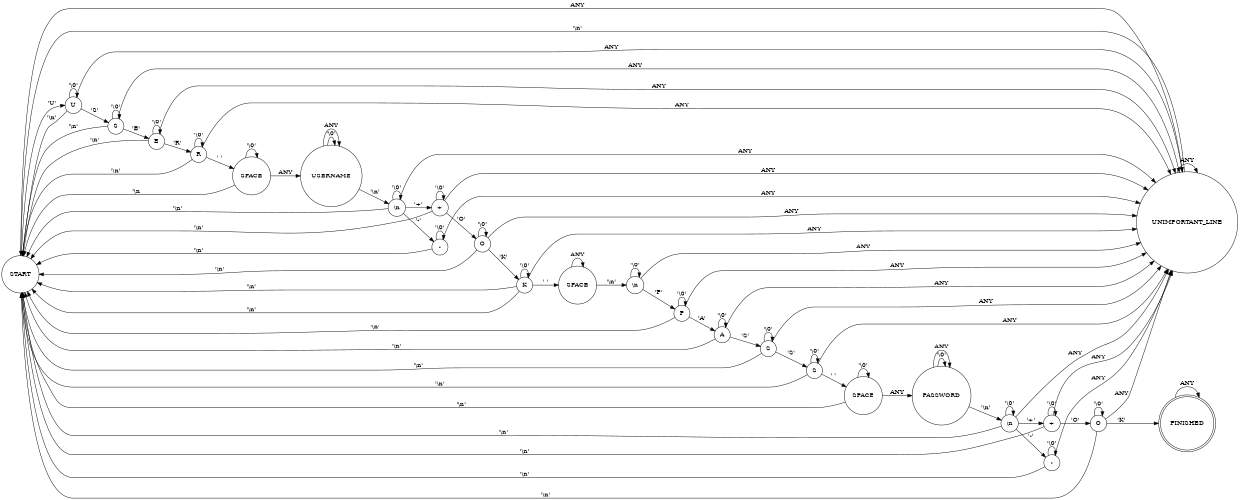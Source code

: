 digraph g {
    rankdir=LR;
    size= "8.27,11.69";

    node       [shape = circle];

    START                       [label = "START"];
    UNIMPORTANT_LINE            [label = "UNIMPORTANT_LINE"];
    USER_U                      [label = "U"];
    USER_S                      [label = "S"];
    USER_E                      [label = "E"];
    USER_R                      [label = "R"];
    USER_SPACE                  [label = "SPACE"];
    USERNAME                    [label = "USERNAME"];
    USERNAME_END                [label = "\\n"];
    USER_RESPONSE_OK_PLUS       [label = "+"];
    USER_RESPONSE_ERR           [label = "-"];
    USER_RESPONSE_OK_O          [label = "O"];
    USER_RESPONSE_OK_K          [label = "K"];
    USER_RESPONSE_OK_SPACE      [label = "SPACE"];
    USER_RESPONSE_OK_END        [label = "\\n"];
    PASS_P                      [label = "P"];
    PASS_A                      [label = "A"];
    PASS_S                      [label = "S"];
    PASS_S_2                    [label = "S"];
    PASS_SPACE                  [label = "SPACE"];
    PASSWORD                    [label = "PASSWORD"];
    PASSWORD_END                [label = "\\n"];
    PASS_RESPONSE_OK_PLUS       [label = "+"];
    PASS_RESPONSE_ERR           [label = "-"];
    PASS_RESPONSE_OK_O          [label = "O"];
    FINISHED                    [label = "FINISHED", shape = doublecircle];

    START -> USER_U                                     [label = "'U'"];
    START -> UNIMPORTANT_LINE                           [label = "ANY"];

    UNIMPORTANT_LINE -> START                           [label = "'\\n'"];
    UNIMPORTANT_LINE -> UNIMPORTANT_LINE                [label = "ANY"];

    USER_U -> USER_S                                    [label = "'S'"];
    USER_U -> USER_U                                    [label = "'\\0'"];
    USER_U -> START                                     [label = "'\\n'"];
    USER_U -> UNIMPORTANT_LINE                          [label = "ANY"];

    USER_S -> USER_E                                    [label = "'E'"];
    USER_S -> USER_S                                    [label = "'\\0'"];
    USER_S -> START                                     [label = "'\\n'"];
    USER_S -> UNIMPORTANT_LINE                          [label = "ANY"];

    USER_E -> USER_R                                    [label = "'R'"];
    USER_E -> USER_E                                    [label = "'\\0'"];
    USER_E -> START                                     [label = "'\\n'"];
    USER_E -> UNIMPORTANT_LINE                          [label = "ANY"];

    USER_R -> USER_SPACE                                [label = "' '"];
    USER_R -> USER_R                                    [label = "'\\0'"];
    USER_R -> START                                     [label = "'\\n'"];
    USER_R -> UNIMPORTANT_LINE                          [label = "ANY"];

    USER_SPACE -> USER_SPACE                            [label = "'\\0'"];
    USER_SPACE -> START                                 [label = "'\\n"];
    USER_SPACE -> USERNAME                              [label = "ANY"];

    USERNAME -> USERNAME                                [label = "'\\0'"];
    USERNAME -> USERNAME_END                            [label = "'\\n'"];
    USERNAME -> USERNAME                                [label = "ANY"];

    USERNAME_END -> USERNAME_END                        [label = "'\\0'"];
    USERNAME_END -> USER_RESPONSE_OK_PLUS               [label = "'+'"];
    USERNAME_END -> USER_RESPONSE_ERR                   [label = "'-'"];
    USERNAME_END -> START                               [label = "'\\n'"];
    USERNAME_END -> UNIMPORTANT_LINE                    [label = "ANY"];

    USER_RESPONSE_ERR -> USER_RESPONSE_ERR              [label = "'\\0'"];
    USER_RESPONSE_ERR -> START                          [label = "'\\n'"];
    USER_RESPONSE_ERR -> UNIMPORTANT_LINE               [label = "ANY"];

    USER_RESPONSE_OK_PLUS -> USER_RESPONSE_OK_PLUS      [label = "'\\0'"];
    USER_RESPONSE_OK_PLUS -> USER_RESPONSE_OK_O         [label = "'O'"];
    USER_RESPONSE_OK_PLUS -> START                      [label = "'\\n'"];
    USER_RESPONSE_OK_PLUS -> UNIMPORTANT_LINE           [label = "ANY"];

    USER_RESPONSE_OK_O -> USER_RESPONSE_OK_O            [label = "'\\0'"];
    USER_RESPONSE_OK_O -> USER_RESPONSE_OK_K            [label = "'K'"];
    USER_RESPONSE_OK_O -> START                         [label = "'\\n'"];
    USER_RESPONSE_OK_O -> UNIMPORTANT_LINE              [label = "ANY"];

    USER_RESPONSE_OK_K -> USER_RESPONSE_OK_K            [label = "'\\0'"];
    USER_RESPONSE_OK_K -> USER_RESPONSE_OK_SPACE        [label = "' '"];
    USER_RESPONSE_OK_K -> START                         [label = "'\\n'"];
    USER_RESPONSE_OK_K -> UNIMPORTANT_LINE              [label = "ANY"];

    USER_RESPONSE_OK_SPACE -> USER_RESPONSE_OK_END      [label = "'\\n'"];
    USER_RESPONSE_OK_SPACE -> USER_RESPONSE_OK_SPACE    [label = "ANY"];

    USER_RESPONSE_OK_END -> USER_RESPONSE_OK_END        [label = "'\\0'"];
    USER_RESPONSE_OK_END -> PASS_P                      [label = "'P'"];
    USER_RESPONSE_OK_K -> START                         [label = "'\\n'"];
    USER_RESPONSE_OK_END -> UNIMPORTANT_LINE            [label = "ANY"];

    PASS_P -> PASS_P                                    [label = "'\\0'"];
    PASS_P -> PASS_A                                    [label = "'A'"];
    PASS_P -> START                                     [label = "'\\n'"];
    PASS_P -> UNIMPORTANT_LINE                          [label = "ANY"];

    PASS_A -> PASS_A                                    [label = "'\\0'"];
    PASS_A -> PASS_S                                    [label = "'S'"];
    PASS_A -> START                                     [label = "'\\n'"];
    PASS_A -> UNIMPORTANT_LINE                          [label = "ANY"];

    PASS_S -> PASS_S                                    [label = "'\\0'"];
    PASS_S -> PASS_S_2                                  [label = "'S'"];
    PASS_S -> START                                     [label = "'\\n'"];
    PASS_S -> UNIMPORTANT_LINE                          [label = "ANY"];

    PASS_S_2 -> PASS_S_2                                [label = "'\\0'"];
    PASS_S_2 -> PASS_SPACE                              [label = "' '"];
    PASS_S_2 -> START                                   [label = "'\\n'"];
    PASS_S_2 -> UNIMPORTANT_LINE                        [label = "ANY"];

    PASS_SPACE -> PASS_SPACE                            [label = "'\\0'"];
    PASS_SPACE -> START                                 [label = "'\\n'"];
    PASS_SPACE -> PASSWORD                              [label = "ANY"];

    PASSWORD -> PASSWORD                                [label = "'\\0'"];
    PASSWORD -> PASSWORD_END                            [label = "'\\n'"];
    PASSWORD -> PASSWORD                                [label = "ANY"];

    PASSWORD_END -> PASSWORD_END                        [label = "'\\0'"];
    PASSWORD_END -> PASS_RESPONSE_OK_PLUS               [label = "'+'"];
    PASSWORD_END -> PASS_RESPONSE_ERR                   [label = "'-'"];
    PASSWORD_END -> START                               [label = "'\\n'"];
    PASSWORD_END -> UNIMPORTANT_LINE                    [label = "ANY"];

    PASS_RESPONSE_ERR -> PASS_RESPONSE_ERR              [label = "'\\0'"];
    PASS_RESPONSE_ERR -> START                          [label = "'\\n'"];
    PASS_RESPONSE_ERR -> UNIMPORTANT_LINE               [label = "ANY"];

    PASS_RESPONSE_OK_PLUS -> PASS_RESPONSE_OK_PLUS      [label = "'\\0'"];
    PASS_RESPONSE_OK_PLUS -> PASS_RESPONSE_OK_O         [label = "'O'"];
    PASS_RESPONSE_OK_PLUS -> START                      [label = "'\\n'"];
    PASS_RESPONSE_OK_PLUS -> UNIMPORTANT_LINE           [label = "ANY"];

    PASS_RESPONSE_OK_O -> PASS_RESPONSE_OK_O            [label = "'\\0'"];
    PASS_RESPONSE_OK_O -> FINISHED                      [label = "'K'"];
    PASS_RESPONSE_OK_O -> START                         [label = "'\\n'"];
    PASS_RESPONSE_OK_O -> UNIMPORTANT_LINE              [label = "ANY"];

    FINISHED -> FINISHED                                [label = "ANY"];
}
